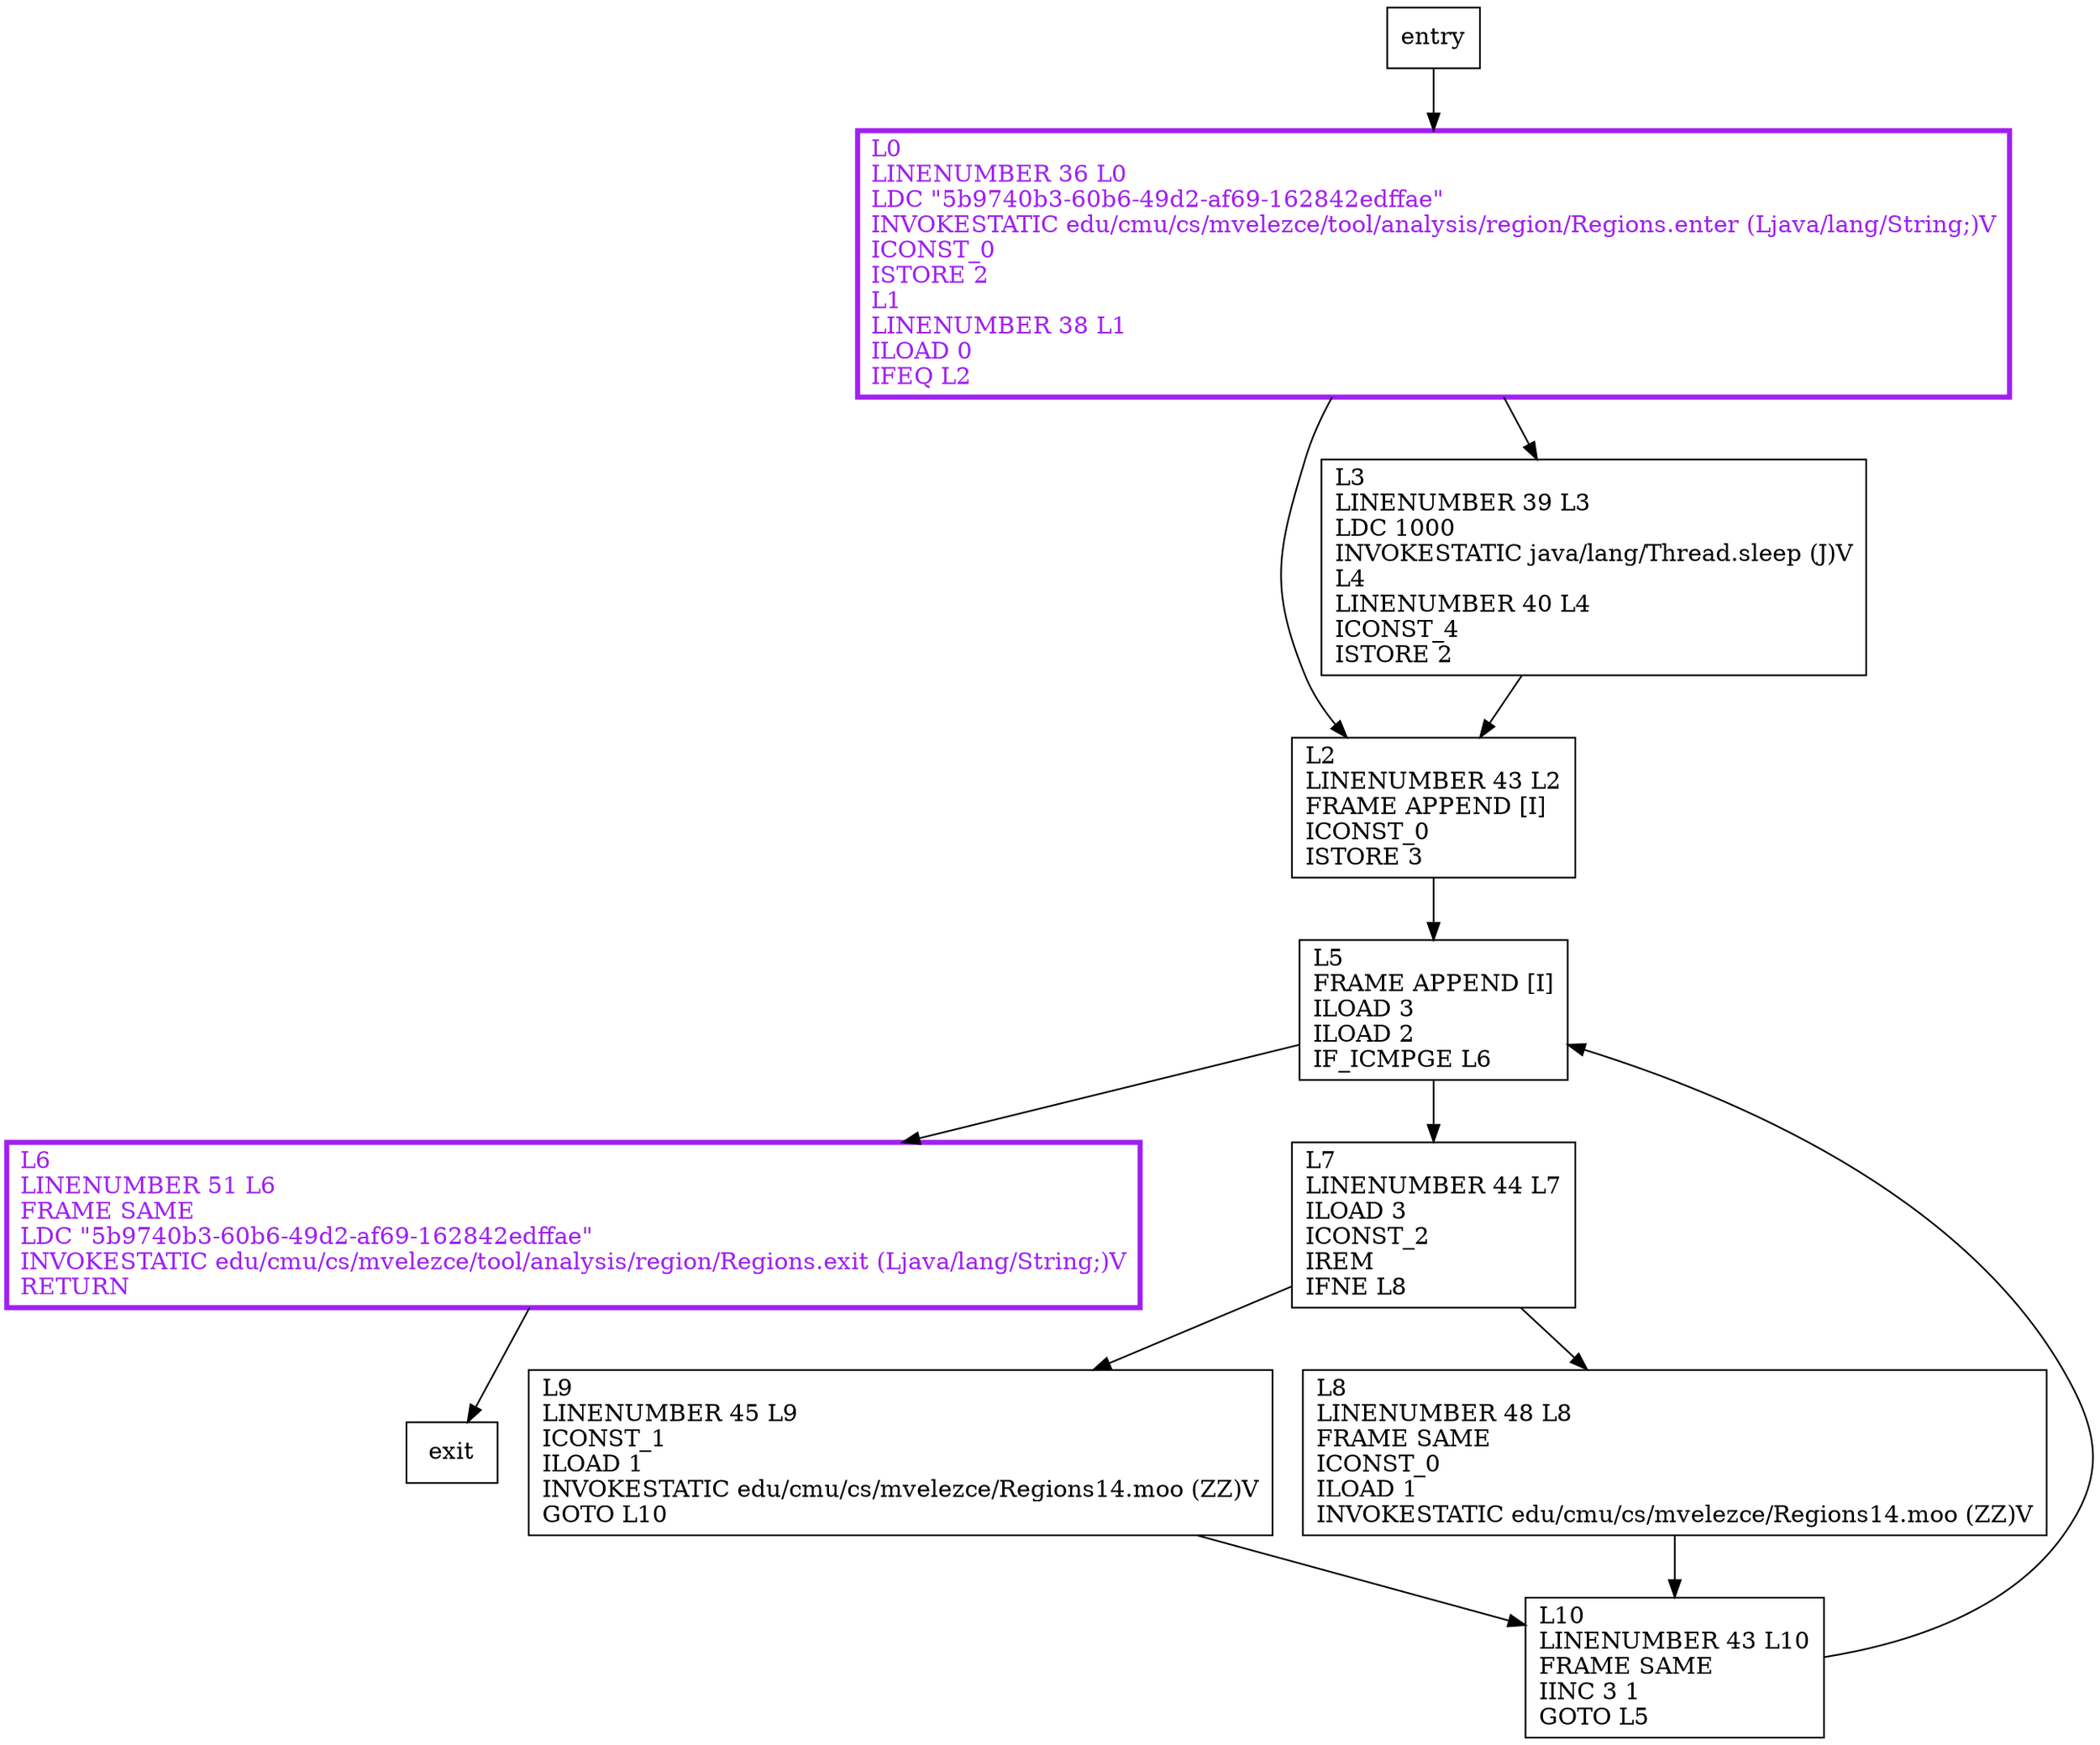 digraph foo {
node [shape=record];
1419958638 [label="L5\lFRAME APPEND [I]\lILOAD 3\lILOAD 2\lIF_ICMPGE L6\l"];
397416108 [label="L2\lLINENUMBER 43 L2\lFRAME APPEND [I]\lICONST_0\lISTORE 3\l"];
529893402 [label="L0\lLINENUMBER 36 L0\lLDC \"5b9740b3-60b6-49d2-af69-162842edffae\"\lINVOKESTATIC edu/cmu/cs/mvelezce/tool/analysis/region/Regions.enter (Ljava/lang/String;)V\lICONST_0\lISTORE 2\lL1\lLINENUMBER 38 L1\lILOAD 0\lIFEQ L2\l"];
1933493643 [label="L3\lLINENUMBER 39 L3\lLDC 1000\lINVOKESTATIC java/lang/Thread.sleep (J)V\lL4\lLINENUMBER 40 L4\lICONST_4\lISTORE 2\l"];
1916303325 [label="L6\lLINENUMBER 51 L6\lFRAME SAME\lLDC \"5b9740b3-60b6-49d2-af69-162842edffae\"\lINVOKESTATIC edu/cmu/cs/mvelezce/tool/analysis/region/Regions.exit (Ljava/lang/String;)V\lRETURN\l"];
1651251663 [label="L10\lLINENUMBER 43 L10\lFRAME SAME\lIINC 3 1\lGOTO L5\l"];
1096742104 [label="L7\lLINENUMBER 44 L7\lILOAD 3\lICONST_2\lIREM\lIFNE L8\l"];
1398479590 [label="L9\lLINENUMBER 45 L9\lICONST_1\lILOAD 1\lINVOKESTATIC edu/cmu/cs/mvelezce/Regions14.moo (ZZ)V\lGOTO L10\l"];
1456250665 [label="L8\lLINENUMBER 48 L8\lFRAME SAME\lICONST_0\lILOAD 1\lINVOKESTATIC edu/cmu/cs/mvelezce/Regions14.moo (ZZ)V\l"];
entry;
exit;
entry -> 529893402;
1419958638 -> 1916303325;
1419958638 -> 1096742104;
397416108 -> 1419958638;
529893402 -> 397416108;
529893402 -> 1933493643;
1933493643 -> 397416108;
1916303325 -> exit;
1651251663 -> 1419958638;
1096742104 -> 1398479590;
1096742104 -> 1456250665;
1398479590 -> 1651251663;
1456250665 -> 1651251663;
529893402[fontcolor="purple", penwidth=3, color="purple"];
1916303325[fontcolor="purple", penwidth=3, color="purple"];
}
